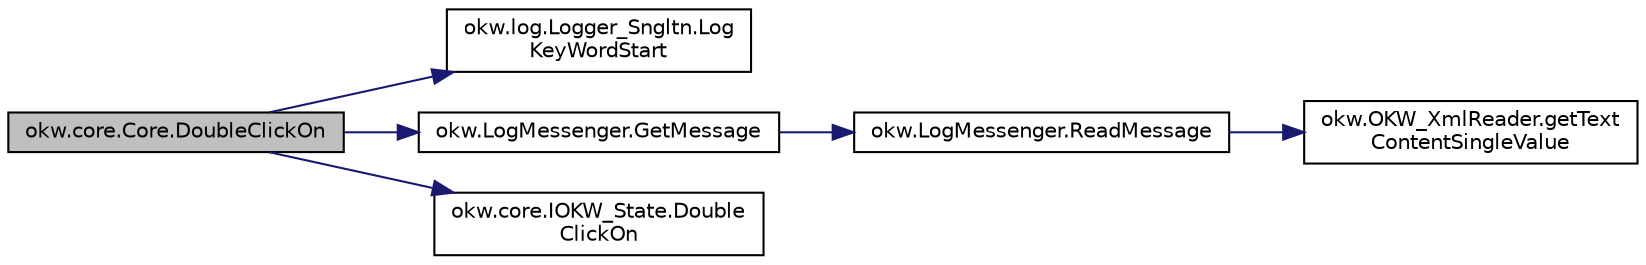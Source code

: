 digraph "okw.core.Core.DoubleClickOn"
{
 // INTERACTIVE_SVG=YES
 // LATEX_PDF_SIZE
  edge [fontname="Helvetica",fontsize="10",labelfontname="Helvetica",labelfontsize="10"];
  node [fontname="Helvetica",fontsize="10",shape=record];
  rankdir="LR";
  Node816 [label="okw.core.Core.DoubleClickOn",height=0.2,width=0.4,color="black", fillcolor="grey75", style="filled", fontcolor="black",tooltip="Führt ein Doppelklick auf das gegebene GUI-Objekt aus."];
  Node816 -> Node817 [color="midnightblue",fontsize="10",style="solid",fontname="Helvetica"];
  Node817 [label="okw.log.Logger_Sngltn.Log\lKeyWordStart",height=0.2,width=0.4,color="black", fillcolor="white", style="filled",URL="$classokw_1_1log_1_1_logger___sngltn.html#a70ec25e200e00ecefc544e8fd371d2ef",tooltip="Ausgabe eines Schlüsselwortes."];
  Node816 -> Node818 [color="midnightblue",fontsize="10",style="solid",fontname="Helvetica"];
  Node818 [label="okw.LogMessenger.GetMessage",height=0.2,width=0.4,color="black", fillcolor="white", style="filled",URL="$classokw_1_1_log_messenger.html#af225d1f037d47b3b085175c09d78bdd2",tooltip="Holt die Log-Meldung für MethodeNmae/Textkey ohne weitere Parameter."];
  Node818 -> Node819 [color="midnightblue",fontsize="10",style="solid",fontname="Helvetica"];
  Node819 [label="okw.LogMessenger.ReadMessage",height=0.2,width=0.4,color="black", fillcolor="white", style="filled",URL="$classokw_1_1_log_messenger.html#a530cd6ab82ec82a04206a2e976ec06e3",tooltip="Interne Kernfunktion holt die Log-Meldung mit Platzhaltern aus der XML-Datei."];
  Node819 -> Node820 [color="midnightblue",fontsize="10",style="solid",fontname="Helvetica"];
  Node820 [label="okw.OKW_XmlReader.getText\lContentSingleValue",height=0.2,width=0.4,color="black", fillcolor="white", style="filled",URL="$classokw_1_1_o_k_w___xml_reader.html#ab920b5335a2e1429c14cc5f8e79f39eb",tooltip="Lies den TextContent eines Tag."];
  Node816 -> Node821 [color="midnightblue",fontsize="10",style="solid",fontname="Helvetica"];
  Node821 [label="okw.core.IOKW_State.Double\lClickOn",height=0.2,width=0.4,color="black", fillcolor="white", style="filled",URL="$interfaceokw_1_1core_1_1_i_o_k_w___state.html#a2a40e1cd33ca5c30f57c15e655cc1fc0",tooltip="Führt ein Doppelklick auf das gegebene GUI-Objekt aus."];
}
